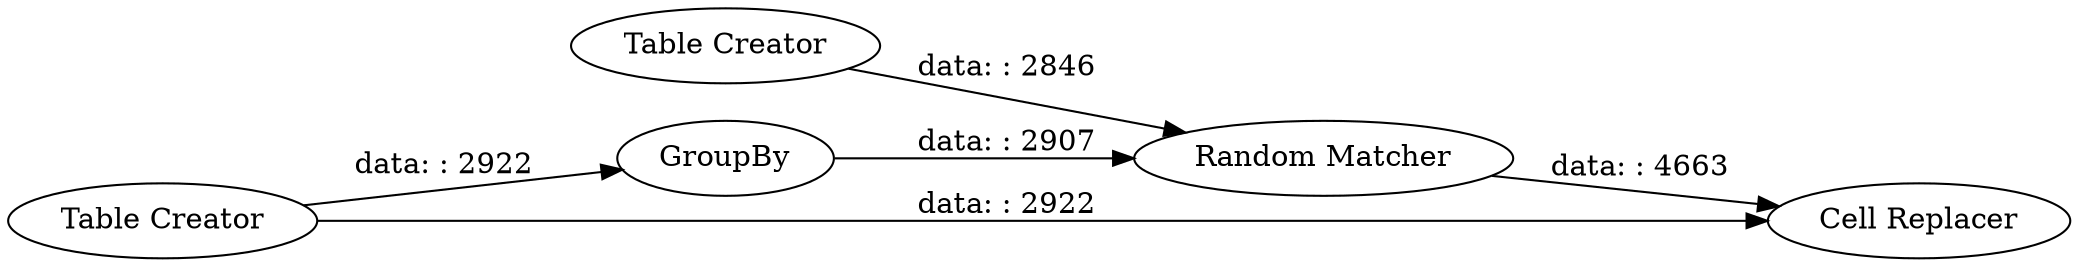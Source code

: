 digraph {
	"-8387327290328783342_2" [label="Table Creator"]
	"-8387327290328783342_5" [label=GroupBy]
	"-8387327290328783342_6" [label="Cell Replacer"]
	"-8387327290328783342_1" [label="Table Creator"]
	"-8387327290328783342_3" [label="Random Matcher"]
	"-8387327290328783342_1" -> "-8387327290328783342_5" [label="data: : 2922"]
	"-8387327290328783342_3" -> "-8387327290328783342_6" [label="data: : 4663"]
	"-8387327290328783342_1" -> "-8387327290328783342_6" [label="data: : 2922"]
	"-8387327290328783342_2" -> "-8387327290328783342_3" [label="data: : 2846"]
	"-8387327290328783342_5" -> "-8387327290328783342_3" [label="data: : 2907"]
	rankdir=LR
}
